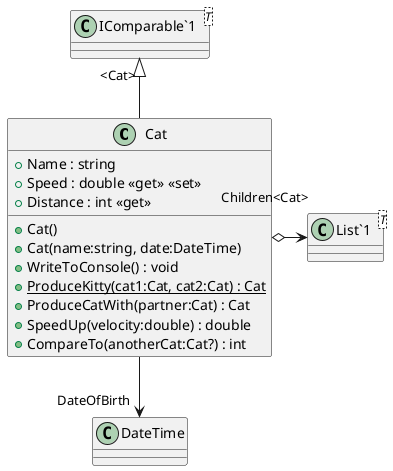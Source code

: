 @startuml
class Cat {
    + Name : string
    + Cat()
    + Cat(name:string, date:DateTime)
    + WriteToConsole() : void
    + {static} ProduceKitty(cat1:Cat, cat2:Cat) : Cat
    + ProduceCatWith(partner:Cat) : Cat
    + Speed : double <<get>> <<set>>
    + Distance : int <<get>>
    + SpeedUp(velocity:double) : double
    + CompareTo(anotherCat:Cat?) : int
}
class "IComparable`1"<T> {
}
class "List`1"<T> {
}
"IComparable`1" "<Cat>" <|-- Cat
Cat --> "DateOfBirth" DateTime
Cat o-> "Children<Cat>" "List`1"
@enduml
